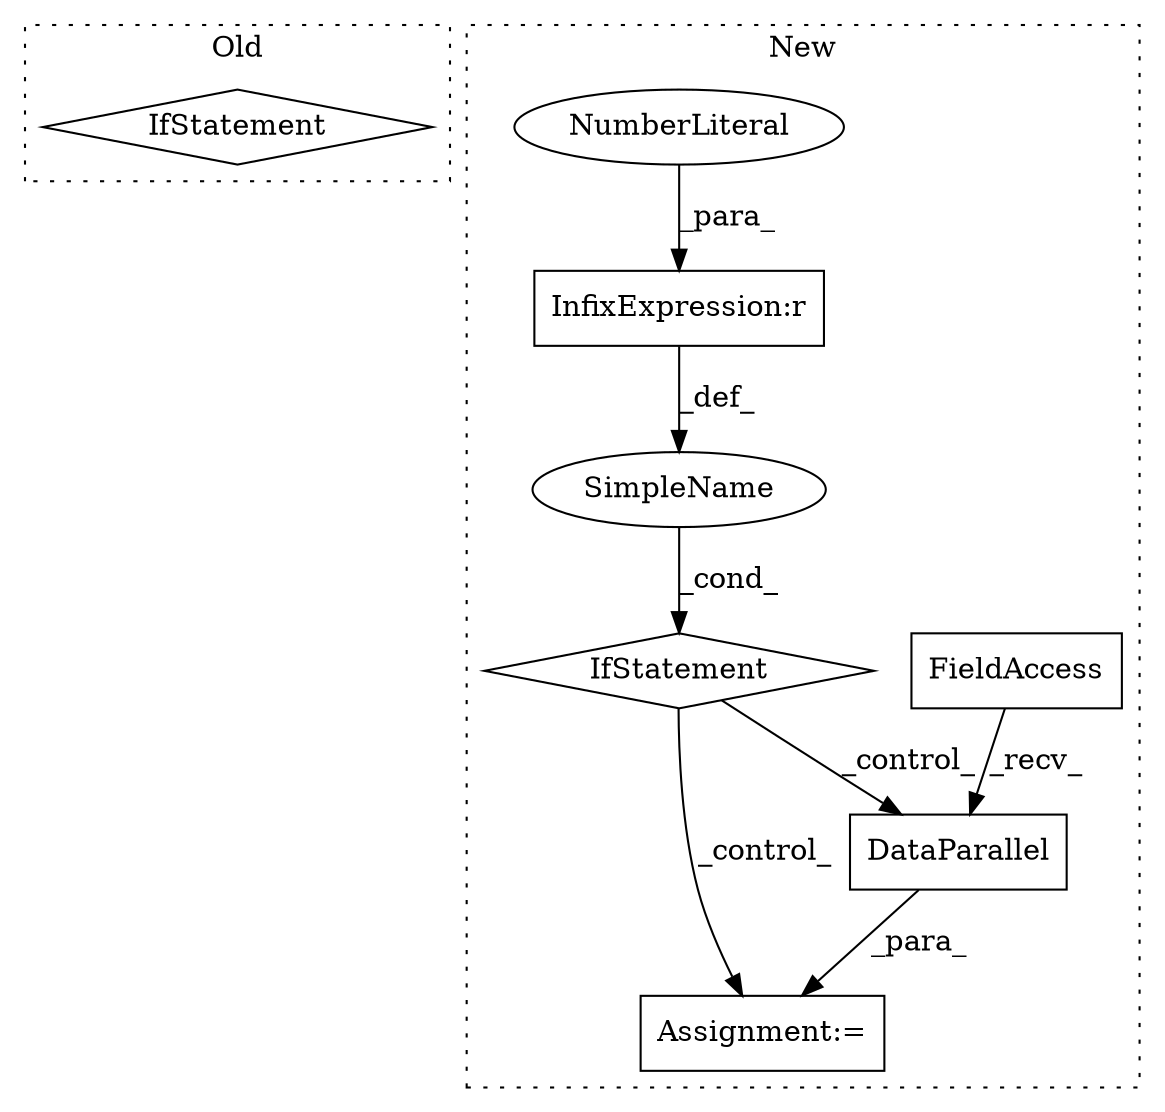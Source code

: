 digraph G {
subgraph cluster0 {
1 [label="IfStatement" a="25" s="819" l="3" shape="diamond"];
label = "Old";
style="dotted";
}
subgraph cluster1 {
2 [label="DataParallel" a="32" s="1213,1254" l="13,1" shape="box"];
3 [label="FieldAccess" a="22" s="1204" l="8" shape="box"];
4 [label="Assignment:=" a="7" s="1203" l="1" shape="box"];
5 [label="IfStatement" a="25" s="1166,1183" l="4,2" shape="diamond"];
6 [label="SimpleName" a="42" s="" l="" shape="ellipse"];
7 [label="InfixExpression:r" a="27" s="1179" l="3" shape="box"];
8 [label="NumberLiteral" a="34" s="1182" l="1" shape="ellipse"];
label = "New";
style="dotted";
}
2 -> 4 [label="_para_"];
3 -> 2 [label="_recv_"];
5 -> 4 [label="_control_"];
5 -> 2 [label="_control_"];
6 -> 5 [label="_cond_"];
7 -> 6 [label="_def_"];
8 -> 7 [label="_para_"];
}